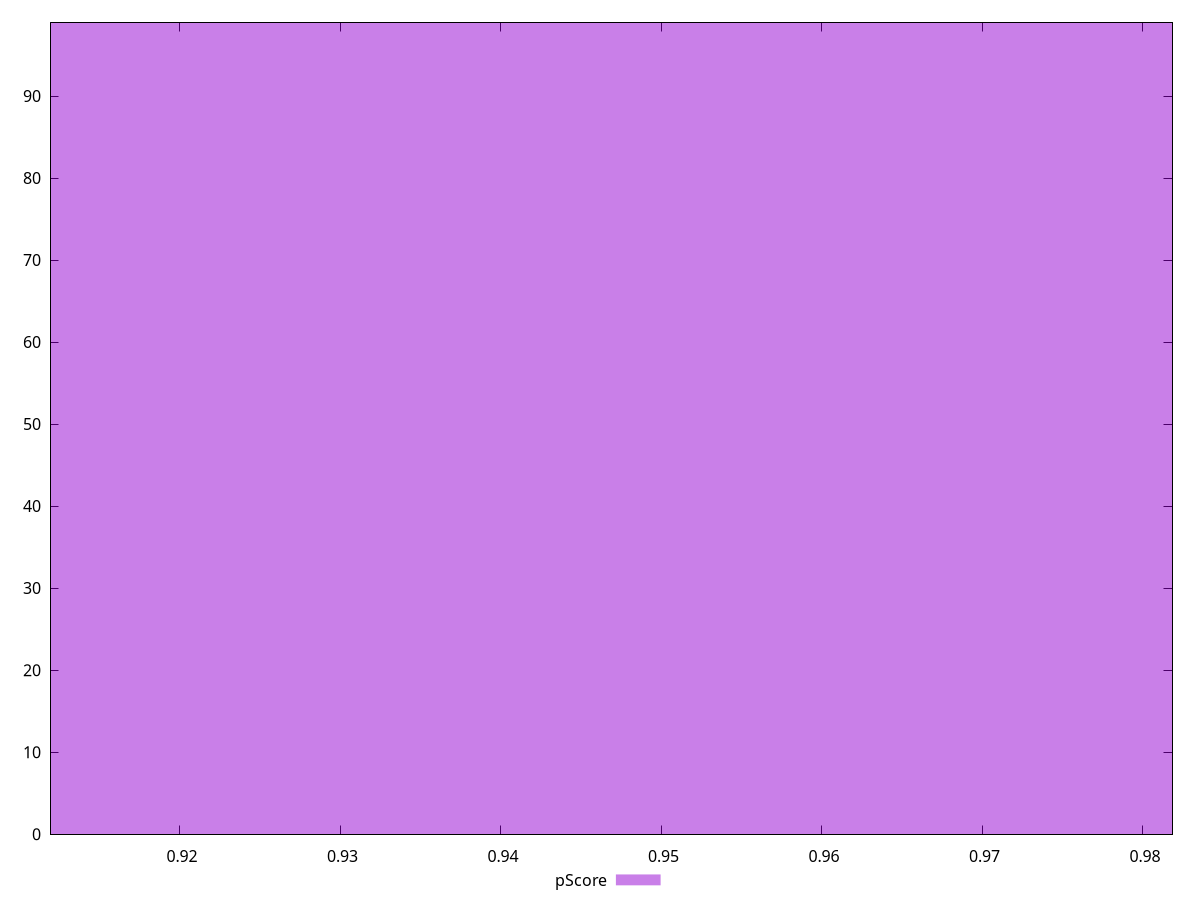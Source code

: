 reset

$pScore <<EOF
0.947059941856486 99
EOF

set key outside below
set boxwidth 0.07892166182137383
set xrange [0.9119035147238882:0.9818408984193125]
set yrange [0:99]
set trange [0:99]
set style fill transparent solid 0.5 noborder
set terminal svg size 640, 490 enhanced background rgb 'white'
set output "reports/report_00027_2021-02-24T12-40-31.850Z/dom-size/samples/card/pScore/histogram.svg"

plot $pScore title "pScore" with boxes

reset
